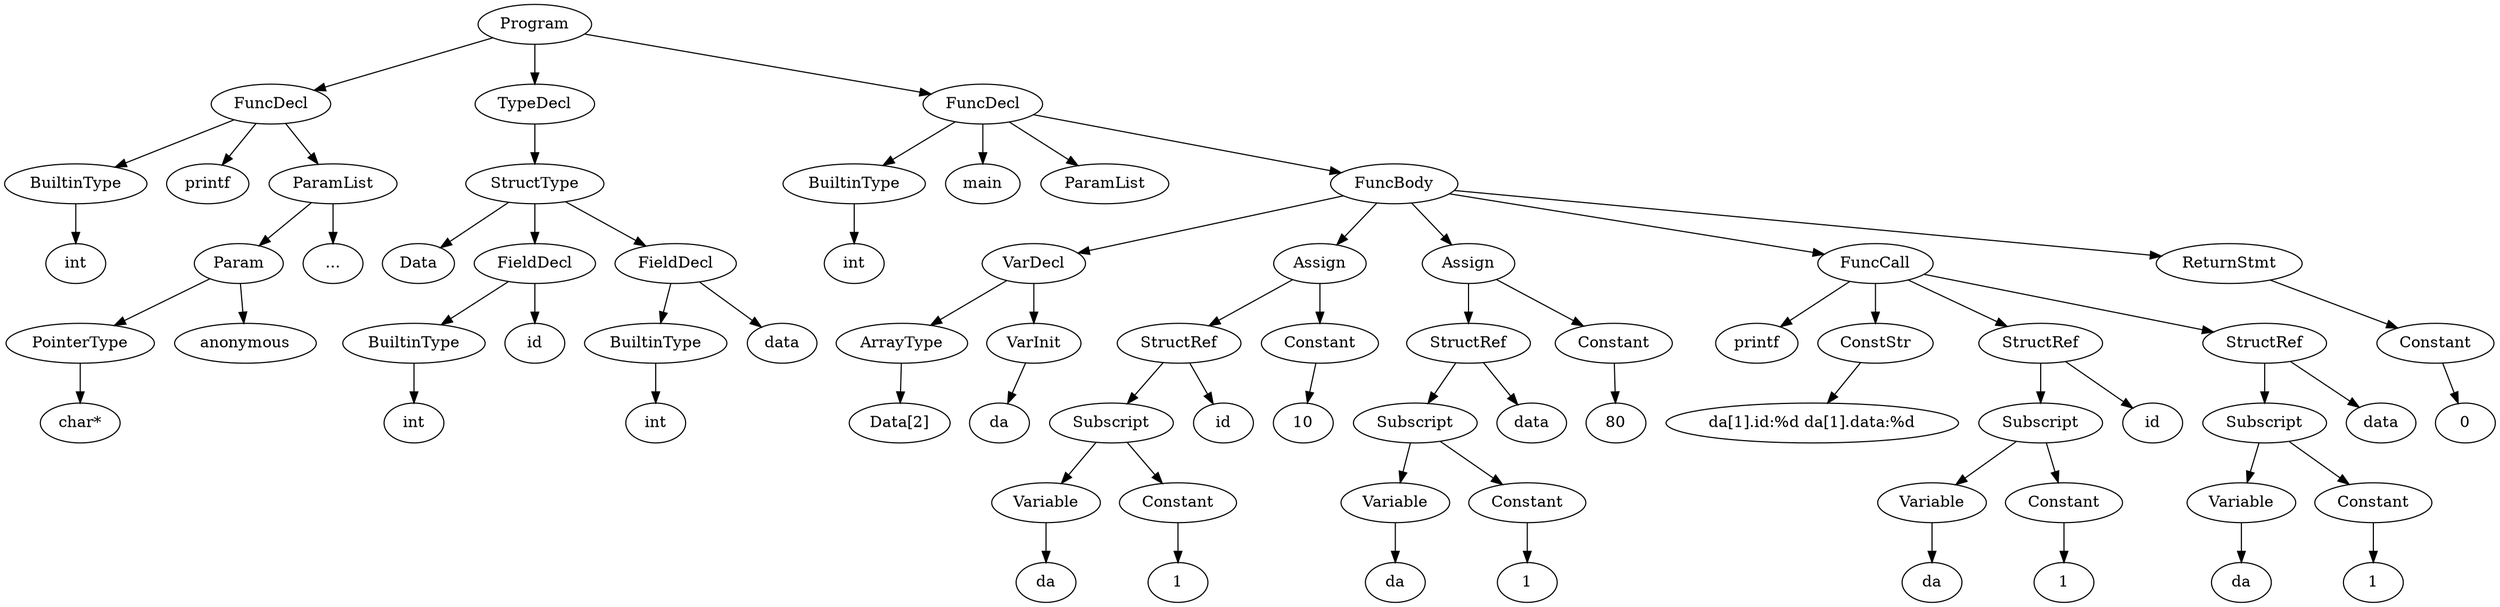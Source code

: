 digraph {
Program [label = Program]
Program -> FuncDecl_5023160336
FuncDecl_5023160336 [label = FuncDecl]
FuncDecl_5023160336 -> BuiltinType_5023160112
BuiltinType_5023160112 [label = BuiltinType]
"int_5023160112" [label = "int"]
BuiltinType_5023160112 -> "int_5023160112"
printf_5023160336[ label = printf]
FuncDecl_5023160336 -> printf_5023160336
FuncDecl_5023160336 -> ParamList_5023159968
ParamList_5023159968 [label = ParamList]
ParamList_5023159968 -> Param_5023159920
Param_5023159920 [label = Param]
Param_5023159920 -> PointerType_5023159856
PointerType_5023159856 [label = PointerType]
"char*_5023159856" [label = "char*"]
PointerType_5023159856 -> "char*_5023159856"
anonymous_5023159920 [label = anonymous]
Param_5023159920 -> anonymous_5023159920
"..._5023159968" [label = "..."]
ParamList_5023159968 -> "..._5023159968"
Program -> TypeDecl_5022925216
TypeDecl_5022925216 [label = TypeDecl]
TypeDecl_5022925216 -> StructType_5023160816
StructType_5023160816 [label = StructType]
"Data_5023160816" [label = "Data"]
StructType_5023160816 -> "Data_5023160816"
StructType_5023160816 -> FieldDecl_5023160592
FieldDecl_5023160592 [label = FieldDecl]
FieldDecl_5023160592 -> BuiltinType_5023160432
BuiltinType_5023160432 [label = BuiltinType]
"int_5023160432" [label = "int"]
BuiltinType_5023160432 -> "int_5023160432"
id_5023160592 [label = id]
FieldDecl_5023160592 -> id_5023160592
StructType_5023160816 -> FieldDecl_5023160784
FieldDecl_5023160784 [label = FieldDecl]
FieldDecl_5023160784 -> BuiltinType_5023160624
BuiltinType_5023160624 [label = BuiltinType]
"int_5023160624" [label = "int"]
BuiltinType_5023160624 -> "int_5023160624"
data_5023160784 [label = data]
FieldDecl_5023160784 -> data_5023160784
Program -> FuncDecl_5023163184
FuncDecl_5023163184 [label = FuncDecl]
FuncDecl_5023163184 -> BuiltinType_5023160880
BuiltinType_5023160880 [label = BuiltinType]
"int_5023160880" [label = "int"]
BuiltinType_5023160880 -> "int_5023160880"
main_5023163184[ label = main]
FuncDecl_5023163184 -> main_5023163184
FuncDecl_5023163184 -> ParamList_5023161152
ParamList_5023161152 [label = ParamList]
FuncDecl_5023163184 -> FuncBody_5022924864
FuncBody_5022924864 [label = FuncBody]
FuncBody_5022924864 -> VarDecl_5023161488
VarDecl_5023161488 [label = VarDecl]
VarDecl_5023161488 -> ArrayType_5023161344
ArrayType_5023161344 [label = ArrayType]
"Data[2]_5023161344" [label = "Data[2]"]
ArrayType_5023161344 -> "Data[2]_5023161344"
VarDecl_5023161488 -> VarInit_5023161440
VarInit_5023161440 [label = VarInit]
da_5023161440 [label = da]
VarInit_5023161440 -> da_5023161440
FuncBody_5022924864 -> Assign_5023161824
Assign_5023161824 [label = Assign]
Assign_5023161824 -> StructRef_5023161712
StructRef_5023161712 [label = StructRef]
StructRef_5023161712 -> Subscript_5023161648
Subscript_5023161648 [label = Subscript]
Subscript_5023161648 -> Variable_5023161552
Variable_5023161552 [label = Variable]
da_5023161552 [label = da]
Variable_5023161552 -> da_5023161552
Subscript_5023161648 -> Constant_5023161584
Constant_5023161584 [label = Constant]
int_5023161584 [label = "1"]
Constant_5023161584 -> int_5023161584
id_5023161712[ label = id]
StructRef_5023161712 -> id_5023161712
Assign_5023161824 -> Constant_5023161760
Constant_5023161760 [label = Constant]
int_5023161760 [label = "10"]
Constant_5023161760 -> int_5023161760
FuncBody_5022924864 -> Assign_5023162160
Assign_5023162160 [label = Assign]
Assign_5023162160 -> StructRef_5023162048
StructRef_5023162048 [label = StructRef]
StructRef_5023162048 -> Subscript_5023161984
Subscript_5023161984 [label = Subscript]
Subscript_5023161984 -> Variable_5023161888
Variable_5023161888 [label = Variable]
da_5023161888 [label = da]
Variable_5023161888 -> da_5023161888
Subscript_5023161984 -> Constant_5023161920
Constant_5023161920 [label = Constant]
int_5023161920 [label = "1"]
Constant_5023161920 -> int_5023161920
data_5023162048[ label = data]
StructRef_5023162048 -> data_5023162048
Assign_5023162160 -> Constant_5023162096
Constant_5023162096 [label = Constant]
int_5023162096 [label = "80"]
Constant_5023162096 -> int_5023162096
FuncBody_5022924864 -> FuncCall_5023163008
FuncCall_5023163008 [label = FuncCall]
printf_5023163008[ label = printf]
FuncCall_5023163008 -> printf_5023163008
FuncCall_5023163008 -> ConstStr_5023162336
ConstStr_5023162336 [label = ConstStr]
str_5023162336 [label = "da[1].id:%d da[1].data:%d"]
ConstStr_5023162336 -> str_5023162336
FuncCall_5023163008 -> StructRef_5023162688
StructRef_5023162688 [label = StructRef]
StructRef_5023162688 -> Subscript_5023162624
Subscript_5023162624 [label = Subscript]
Subscript_5023162624 -> Variable_5023162528
Variable_5023162528 [label = Variable]
da_5023162528 [label = da]
Variable_5023162528 -> da_5023162528
Subscript_5023162624 -> Constant_5023162560
Constant_5023162560 [label = Constant]
int_5023162560 [label = "1"]
Constant_5023162560 -> int_5023162560
id_5023162688[ label = id]
StructRef_5023162688 -> id_5023162688
FuncCall_5023163008 -> StructRef_5023162928
StructRef_5023162928 [label = StructRef]
StructRef_5023162928 -> Subscript_5023162864
Subscript_5023162864 [label = Subscript]
Subscript_5023162864 -> Variable_5023162768
Variable_5023162768 [label = Variable]
da_5023162768 [label = da]
Variable_5023162768 -> da_5023162768
Subscript_5023162864 -> Constant_5023162800
Constant_5023162800 [label = Constant]
int_5023162800 [label = "1"]
Constant_5023162800 -> int_5023162800
data_5023162928[ label = data]
StructRef_5023162928 -> data_5023162928
FuncBody_5022924864 -> ReturnStmt_5022924656
ReturnStmt_5022924656 [label = ReturnStmt]
ReturnStmt_5022924656 -> Constant_5023163056
Constant_5023163056 [label = Constant]
int_5023163056 [label = "0"]
Constant_5023163056 -> int_5023163056
}
